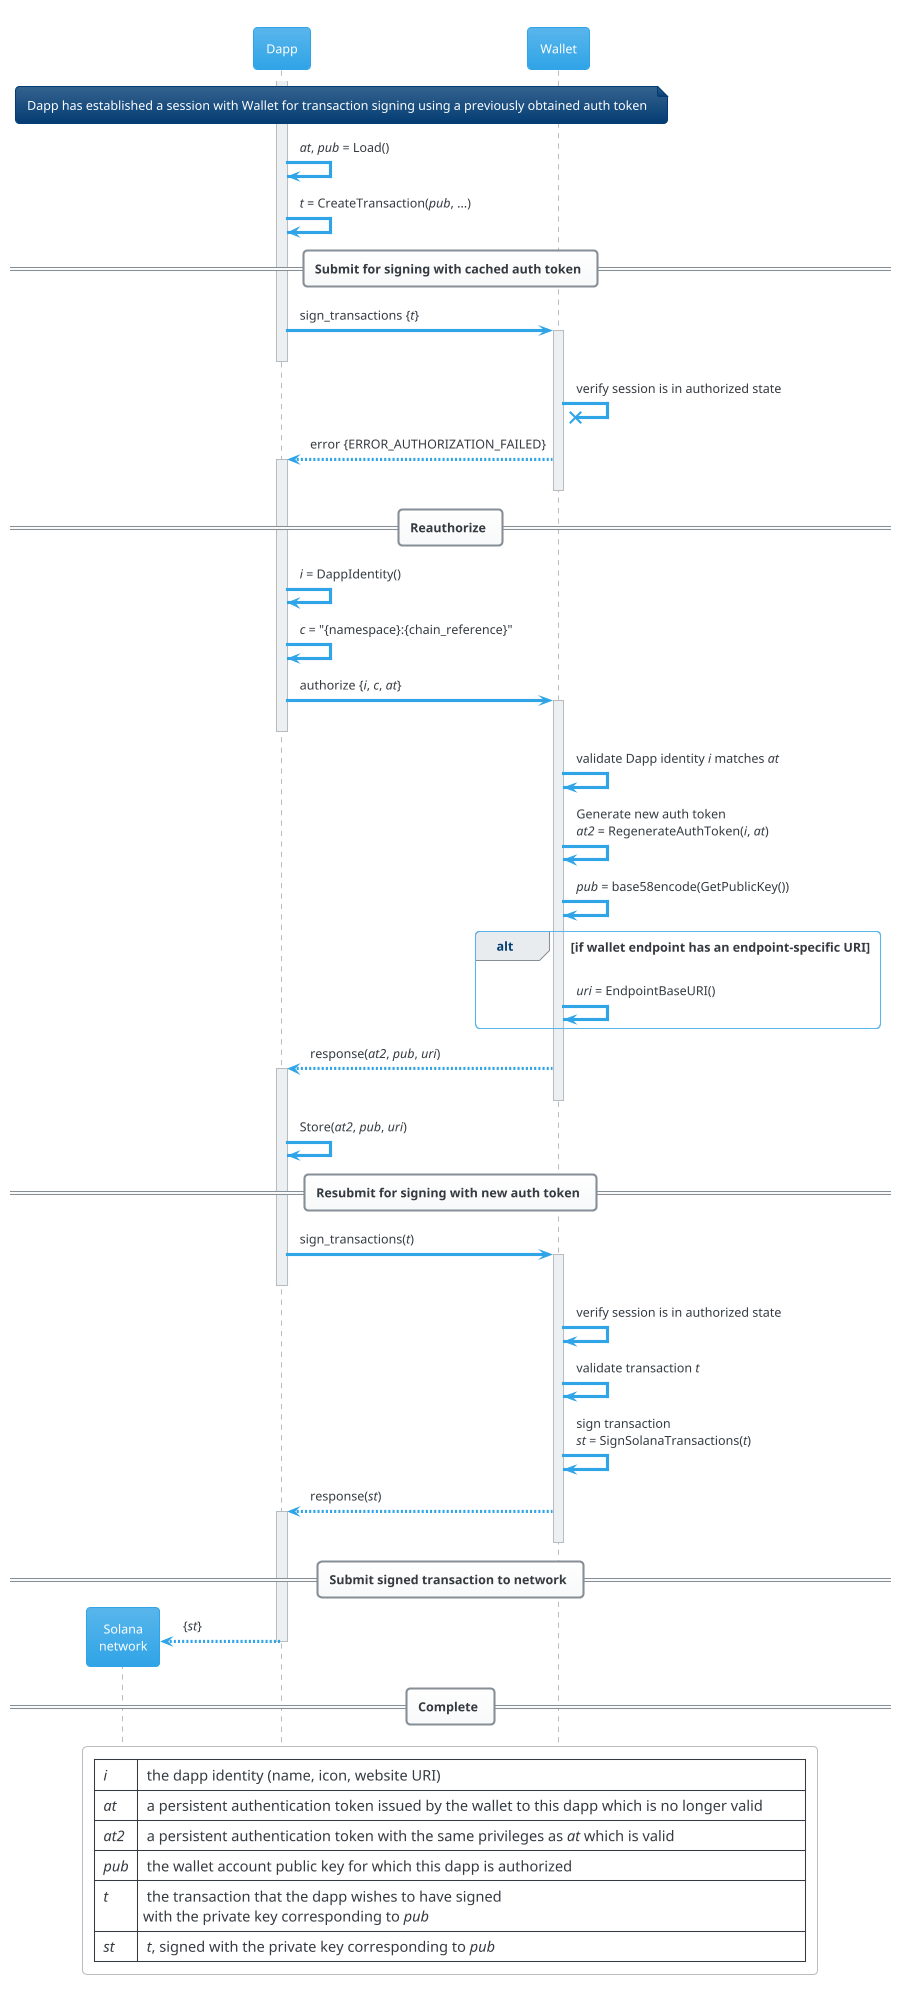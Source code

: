@startuml

!theme cerulean
skinparam backgroundColor #FFFFFF

hide footbox

participant Solana as "Solana\nnetwork"
participant Dapp
participant Wallet

note across : Dapp has established a session with Wallet for transaction signing using a previously obtained auth token

activate Dapp

Dapp -> Dapp : <i>at</i>, <i>pub</i> = Load()
Dapp -> Dapp : <i>t</i> = CreateTransaction(<i>pub</i>, ...)

== Submit for signing with cached auth token ==

Dapp -> Wallet ++-- : sign_transactions {<i>t</i>}
Wallet -X Wallet : verify session is in authorized state
Wallet --> Dapp ++-- : error {ERROR_AUTHORIZATION_FAILED}

== Reauthorize ==

Dapp -> Dapp : <i>i</i> = DappIdentity()
Dapp -> Dapp : <i>c</i> = "{namespace}:{chain_reference}"
Dapp -> Wallet ++-- : authorize {<i>i</i>, <i>c</i>, <i>at</i>}
Wallet -> Wallet : validate Dapp identity <i>i</i> matches <i>at</i>
Wallet -> Wallet : Generate new auth token\n<i>at2</i> = RegenerateAuthToken(<i>i</i>, <i>at</i>)
Wallet -> Wallet : <i>pub</i> = base58encode(GetPublicKey())
alt if wallet endpoint has an endpoint-specific URI
    Wallet -> Wallet : <i>uri</i> = EndpointBaseURI() 
end
Wallet --> Dapp ++-- : response(<i>at2</i>, <i>pub</i>, <i>uri</i>)
Dapp -> Dapp : Store(<i>at2</i>, <i>pub</i>, <i>uri</i>)

== Resubmit for signing with new auth token ==

Dapp -> Wallet ++-- : sign_transactions(<i>t</i>)
Wallet -> Wallet : verify session is in authorized state
Wallet -> Wallet : validate transaction <i>t</i>
Wallet -> Wallet : sign transaction\n<i>st</i> = SignSolanaTransactions(<i>t</i>)
Wallet --> Dapp ++-- : response(<i>st</i>)

== Submit signed transaction to network ==

create Solana
Dapp --> Solana -- : {<i>st</i>}

== Complete ==

legend
| <i>i</i>   | the dapp identity (name, icon, website URI)                                                           |
| <i>at</i>  | a persistent authentication token issued by the wallet to this dapp which is no longer valid          |
| <i>at2</i> | a persistent authentication token with the same privileges as <i>at</i> which is valid                |
| <i>pub</i> | the wallet account public key for which this dapp is authorized                                       |
| <i>t</i>   | the transaction that the dapp wishes to have signed\nwith the private key corresponding to <i>pub</i> |
| <i>st</i>  | <i>t</i>, signed with the private key corresponding to <i>pub</i>                                     |
end legend

@enduml
